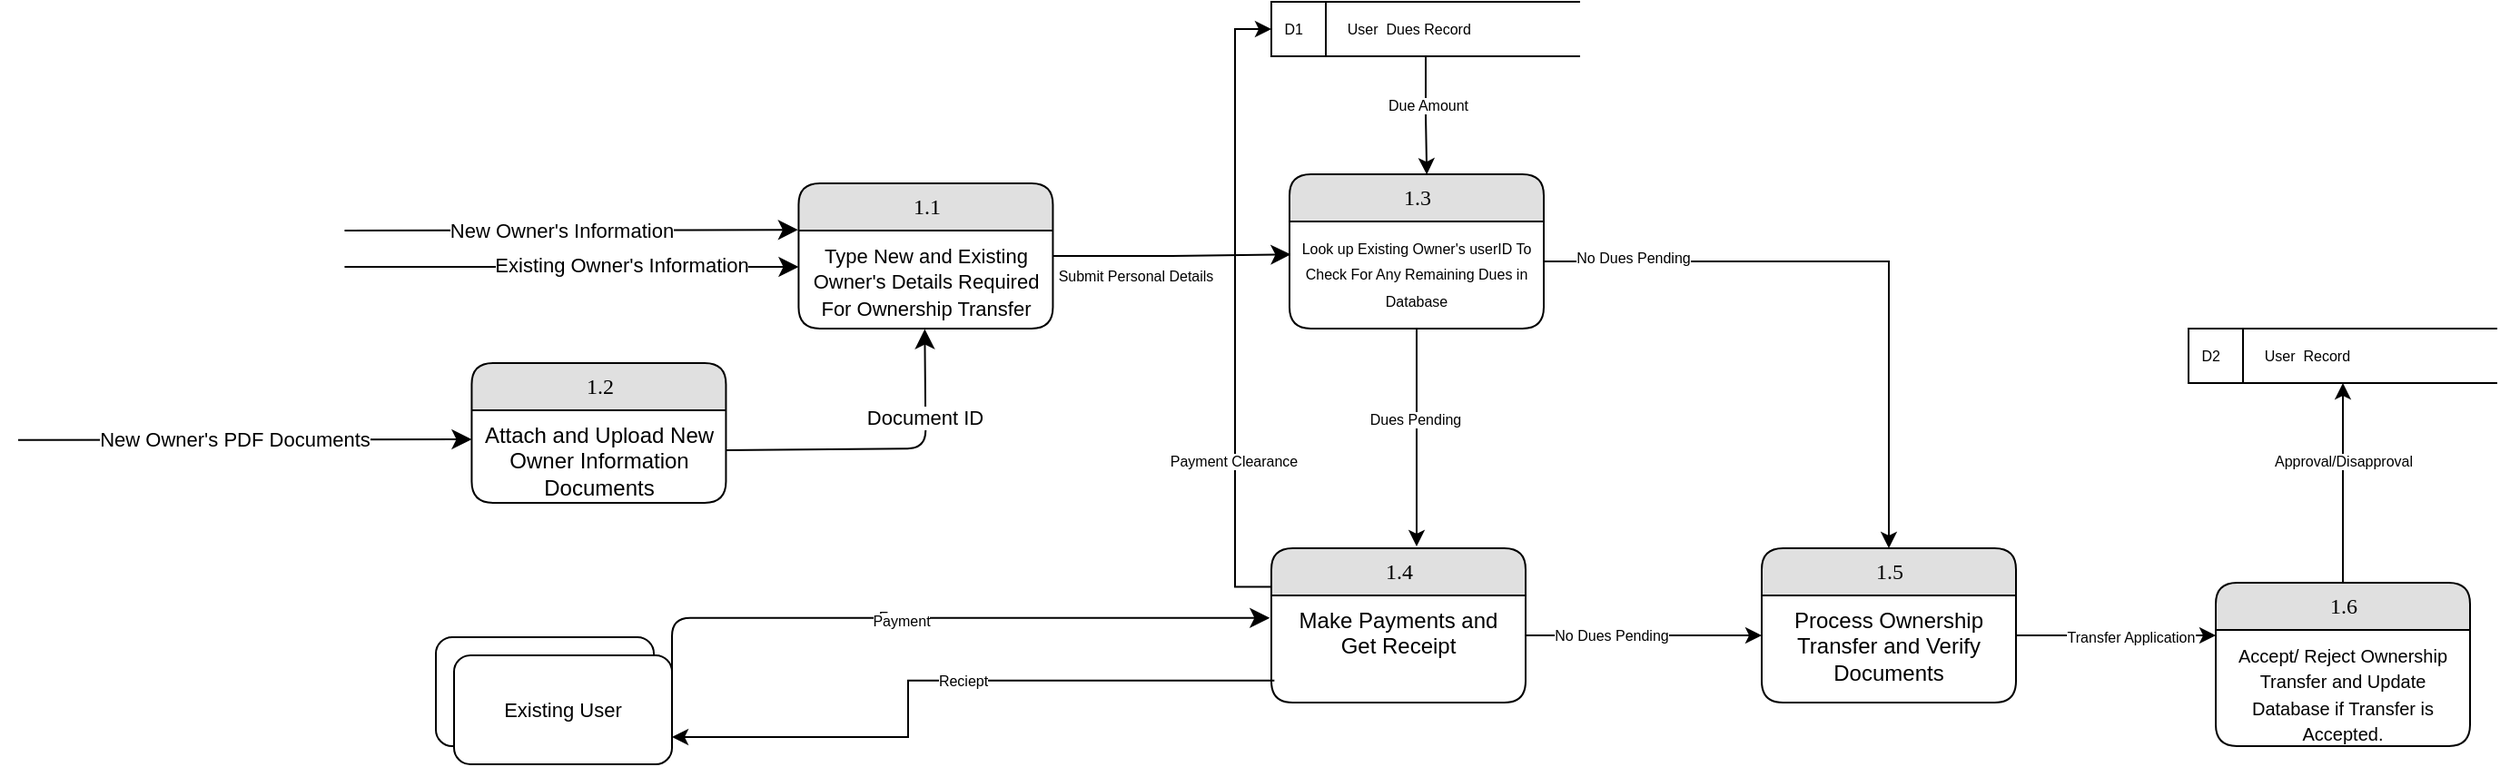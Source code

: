<mxfile version="20.2.3" type="device"><diagram id="NFhQ7qp394Q6yig-PAtl" name="Page-1"><mxGraphModel dx="2238" dy="489" grid="1" gridSize="10" guides="1" tooltips="1" connect="1" arrows="1" fold="1" page="1" pageScale="1" pageWidth="1200" pageHeight="1600" math="0" shadow="0"><root><mxCell id="0"/><mxCell id="1" parent="0"/><mxCell id="rNykX7Wz_DbG-Cu5TuLM-1" style="edgeStyle=none;html=1;labelBackgroundColor=none;startFill=0;startSize=8;endFill=1;endSize=8;fontFamily=Verdana;fontSize=12;entryX=-0.002;entryY=0.32;entryDx=0;entryDy=0;entryPerimeter=0;" edge="1" parent="1" target="rNykX7Wz_DbG-Cu5TuLM-4"><mxGeometry relative="1" as="geometry"><mxPoint x="-900.28" y="136" as="sourcePoint"/></mxGeometry></mxCell><mxCell id="rNykX7Wz_DbG-Cu5TuLM-2" value="New Owner's Information" style="edgeLabel;html=1;align=center;verticalAlign=middle;resizable=0;points=[];" vertex="1" connectable="0" parent="rNykX7Wz_DbG-Cu5TuLM-1"><mxGeometry x="-0.048" relative="1" as="geometry"><mxPoint as="offset"/></mxGeometry></mxCell><mxCell id="rNykX7Wz_DbG-Cu5TuLM-3" style="edgeStyle=orthogonalEdgeStyle;html=1;labelBackgroundColor=none;startFill=0;startSize=8;endFill=1;endSize=8;fontFamily=Verdana;fontSize=12;entryX=0.005;entryY=0.413;entryDx=0;entryDy=0;entryPerimeter=0;" edge="1" parent="1" source="rNykX7Wz_DbG-Cu5TuLM-4" target="rNykX7Wz_DbG-Cu5TuLM-13"><mxGeometry relative="1" as="geometry"><Array as="points"/></mxGeometry></mxCell><mxCell id="rNykX7Wz_DbG-Cu5TuLM-4" value="1.1" style="swimlane;html=1;fontStyle=0;childLayout=stackLayout;horizontal=1;startSize=26;fillColor=#e0e0e0;horizontalStack=0;resizeParent=1;resizeLast=0;collapsible=1;marginBottom=0;swimlaneFillColor=#ffffff;align=center;rounded=1;shadow=0;comic=0;labelBackgroundColor=none;strokeWidth=1;fontFamily=Verdana;fontSize=12" vertex="1" parent="1"><mxGeometry x="-650.28" y="110" width="140" height="80" as="geometry"/></mxCell><mxCell id="rNykX7Wz_DbG-Cu5TuLM-5" value="&lt;font style=&quot;font-size: 11px;&quot;&gt;Type New and Existing Owner's Details Required For Ownership Transfer&lt;/font&gt;" style="text;html=1;strokeColor=none;fillColor=none;spacingLeft=4;spacingRight=4;whiteSpace=wrap;overflow=hidden;rotatable=0;points=[[0,0.5],[1,0.5]];portConstraint=eastwest;align=center;" vertex="1" parent="rNykX7Wz_DbG-Cu5TuLM-4"><mxGeometry y="26" width="140" height="54" as="geometry"/></mxCell><mxCell id="rNykX7Wz_DbG-Cu5TuLM-6" style="edgeStyle=none;html=1;labelBackgroundColor=none;startFill=0;startSize=8;endFill=1;endSize=8;fontFamily=Verdana;fontSize=12;entryX=0.496;entryY=1.005;entryDx=0;entryDy=0;entryPerimeter=0;exitX=1;exitY=0.5;exitDx=0;exitDy=0;" edge="1" parent="1" source="rNykX7Wz_DbG-Cu5TuLM-9" target="rNykX7Wz_DbG-Cu5TuLM-5"><mxGeometry relative="1" as="geometry"><mxPoint x="-580.28" y="246" as="targetPoint"/><Array as="points"><mxPoint x="-580.28" y="256"/></Array></mxGeometry></mxCell><mxCell id="rNykX7Wz_DbG-Cu5TuLM-7" value="Document ID" style="edgeLabel;html=1;align=center;verticalAlign=middle;resizable=0;points=[];" vertex="1" connectable="0" parent="rNykX7Wz_DbG-Cu5TuLM-6"><mxGeometry x="0.444" y="1" relative="1" as="geometry"><mxPoint as="offset"/></mxGeometry></mxCell><mxCell id="rNykX7Wz_DbG-Cu5TuLM-8" value="1.2" style="swimlane;html=1;fontStyle=0;childLayout=stackLayout;horizontal=1;startSize=26;fillColor=#e0e0e0;horizontalStack=0;resizeParent=1;resizeLast=0;collapsible=1;marginBottom=0;swimlaneFillColor=#ffffff;align=center;rounded=1;shadow=0;comic=0;labelBackgroundColor=none;strokeWidth=1;fontFamily=Verdana;fontSize=12" vertex="1" parent="1"><mxGeometry x="-830.28" y="209" width="140" height="77" as="geometry"/></mxCell><mxCell id="rNykX7Wz_DbG-Cu5TuLM-9" value="Attach and Upload New Owner Information Documents" style="text;html=1;strokeColor=none;fillColor=none;spacingLeft=4;spacingRight=4;whiteSpace=wrap;overflow=hidden;rotatable=0;points=[[0,0.5],[1,0.5]];portConstraint=eastwest;align=center;" vertex="1" parent="rNykX7Wz_DbG-Cu5TuLM-8"><mxGeometry y="26" width="140" height="44" as="geometry"/></mxCell><mxCell id="rNykX7Wz_DbG-Cu5TuLM-10" style="edgeStyle=orthogonalEdgeStyle;rounded=0;orthogonalLoop=1;jettySize=auto;html=1;exitX=0.5;exitY=1;exitDx=0;exitDy=0;fontSize=8;" edge="1" parent="1" source="rNykX7Wz_DbG-Cu5TuLM-12"><mxGeometry relative="1" as="geometry"><mxPoint x="-310" y="310" as="targetPoint"/></mxGeometry></mxCell><mxCell id="rNykX7Wz_DbG-Cu5TuLM-11" value="Dues Pending" style="edgeLabel;html=1;align=center;verticalAlign=middle;resizable=0;points=[];fontSize=8;" vertex="1" connectable="0" parent="rNykX7Wz_DbG-Cu5TuLM-10"><mxGeometry x="-0.179" y="-1" relative="1" as="geometry"><mxPoint as="offset"/></mxGeometry></mxCell><mxCell id="rNykX7Wz_DbG-Cu5TuLM-12" value="1.3" style="swimlane;html=1;fontStyle=0;childLayout=stackLayout;horizontal=1;startSize=26;fillColor=#e0e0e0;horizontalStack=0;resizeParent=1;resizeLast=0;collapsible=1;marginBottom=0;swimlaneFillColor=#ffffff;align=center;rounded=1;shadow=0;comic=0;labelBackgroundColor=none;strokeWidth=1;fontFamily=Verdana;fontSize=12" vertex="1" parent="1"><mxGeometry x="-380" y="105" width="140" height="85" as="geometry"/></mxCell><mxCell id="rNykX7Wz_DbG-Cu5TuLM-13" value="&lt;font style=&quot;font-size: 8px;&quot;&gt;Look up Existing Owner's userID To Check For Any Remaining Dues in Database&lt;/font&gt;" style="text;html=1;strokeColor=none;fillColor=none;spacingLeft=4;spacingRight=4;whiteSpace=wrap;overflow=hidden;rotatable=0;points=[[0,0.5],[1,0.5]];portConstraint=eastwest;align=center;" vertex="1" parent="rNykX7Wz_DbG-Cu5TuLM-12"><mxGeometry y="26" width="140" height="44" as="geometry"/></mxCell><mxCell id="rNykX7Wz_DbG-Cu5TuLM-14" style="edgeStyle=none;html=1;labelBackgroundColor=none;startFill=0;startSize=8;endFill=1;endSize=8;fontFamily=Verdana;fontSize=12;" edge="1" parent="1"><mxGeometry relative="1" as="geometry"><mxPoint x="-900.28" y="156" as="sourcePoint"/><mxPoint x="-650.28" y="156.0" as="targetPoint"/></mxGeometry></mxCell><mxCell id="rNykX7Wz_DbG-Cu5TuLM-15" value="Existing Owner's Information" style="edgeLabel;html=1;align=center;verticalAlign=middle;resizable=0;points=[];" vertex="1" connectable="0" parent="rNykX7Wz_DbG-Cu5TuLM-14"><mxGeometry x="0.214" y="1" relative="1" as="geometry"><mxPoint as="offset"/></mxGeometry></mxCell><mxCell id="rNykX7Wz_DbG-Cu5TuLM-16" style="edgeStyle=none;html=1;labelBackgroundColor=none;startFill=0;startSize=8;endFill=1;endSize=8;fontFamily=Verdana;fontSize=12;entryX=-0.002;entryY=0.32;entryDx=0;entryDy=0;entryPerimeter=0;" edge="1" parent="1"><mxGeometry relative="1" as="geometry"><mxPoint x="-1080" y="251.4" as="sourcePoint"/><mxPoint x="-830.28" y="251" as="targetPoint"/></mxGeometry></mxCell><mxCell id="rNykX7Wz_DbG-Cu5TuLM-17" value="New Owner's PDF Documents" style="edgeLabel;html=1;align=center;verticalAlign=middle;resizable=0;points=[];" vertex="1" connectable="0" parent="rNykX7Wz_DbG-Cu5TuLM-16"><mxGeometry x="-0.048" relative="1" as="geometry"><mxPoint as="offset"/></mxGeometry></mxCell><mxCell id="rNykX7Wz_DbG-Cu5TuLM-18" value="&lt;font style=&quot;font-size: 8px;&quot;&gt;Submit Personal Details&lt;/font&gt;" style="text;html=1;align=center;verticalAlign=middle;resizable=0;points=[];autosize=1;strokeColor=none;fillColor=none;" vertex="1" parent="1"><mxGeometry x="-520" y="145" width="110" height="30" as="geometry"/></mxCell><mxCell id="rNykX7Wz_DbG-Cu5TuLM-19" style="edgeStyle=orthogonalEdgeStyle;rounded=0;orthogonalLoop=1;jettySize=auto;html=1;exitX=0;exitY=0.25;exitDx=0;exitDy=0;entryX=0;entryY=0.5;entryDx=0;entryDy=0;fontSize=8;" edge="1" parent="1" source="rNykX7Wz_DbG-Cu5TuLM-21" target="rNykX7Wz_DbG-Cu5TuLM-28"><mxGeometry relative="1" as="geometry"/></mxCell><mxCell id="rNykX7Wz_DbG-Cu5TuLM-20" value="Payment Clearance" style="edgeLabel;html=1;align=center;verticalAlign=middle;resizable=0;points=[];fontSize=8;" vertex="1" connectable="0" parent="rNykX7Wz_DbG-Cu5TuLM-19"><mxGeometry x="-0.482" y="1" relative="1" as="geometry"><mxPoint as="offset"/></mxGeometry></mxCell><mxCell id="rNykX7Wz_DbG-Cu5TuLM-21" value="1.4" style="swimlane;html=1;fontStyle=0;childLayout=stackLayout;horizontal=1;startSize=26;fillColor=#e0e0e0;horizontalStack=0;resizeParent=1;resizeLast=0;collapsible=1;marginBottom=0;swimlaneFillColor=#ffffff;align=center;rounded=1;shadow=0;comic=0;labelBackgroundColor=none;strokeWidth=1;fontFamily=Verdana;fontSize=12" vertex="1" parent="1"><mxGeometry x="-390" y="311" width="140" height="85" as="geometry"/></mxCell><mxCell id="rNykX7Wz_DbG-Cu5TuLM-22" value="Make Payments and Get Receipt" style="text;html=1;strokeColor=none;fillColor=none;spacingLeft=4;spacingRight=4;whiteSpace=wrap;overflow=hidden;rotatable=0;points=[[0,0.5],[1,0.5]];portConstraint=eastwest;align=center;" vertex="1" parent="rNykX7Wz_DbG-Cu5TuLM-21"><mxGeometry y="26" width="140" height="44" as="geometry"/></mxCell><mxCell id="rNykX7Wz_DbG-Cu5TuLM-23" style="edgeStyle=orthogonalEdgeStyle;html=1;labelBackgroundColor=none;startFill=0;startSize=8;endFill=1;endSize=8;fontFamily=Verdana;fontSize=12;entryX=-0.006;entryY=0.282;entryDx=0;entryDy=0;entryPerimeter=0;exitX=1;exitY=0.25;exitDx=0;exitDy=0;" edge="1" parent="1" target="rNykX7Wz_DbG-Cu5TuLM-22" source="rNykX7Wz_DbG-Cu5TuLM-45"><mxGeometry relative="1" as="geometry"><Array as="points"><mxPoint x="-720" y="349"/></Array><mxPoint x="-560" y="350" as="sourcePoint"/><mxPoint x="-450" y="350" as="targetPoint"/></mxGeometry></mxCell><mxCell id="rNykX7Wz_DbG-Cu5TuLM-24" value="E" style="edgeLabel;html=1;align=center;verticalAlign=middle;resizable=0;points=[];fontSize=8;" vertex="1" connectable="0" parent="rNykX7Wz_DbG-Cu5TuLM-23"><mxGeometry x="-0.171" y="1" relative="1" as="geometry"><mxPoint as="offset"/></mxGeometry></mxCell><mxCell id="rNykX7Wz_DbG-Cu5TuLM-25" value="Payment" style="edgeLabel;html=1;align=center;verticalAlign=middle;resizable=0;points=[];fontSize=8;" vertex="1" connectable="0" parent="rNykX7Wz_DbG-Cu5TuLM-23"><mxGeometry x="-0.117" y="-1" relative="1" as="geometry"><mxPoint as="offset"/></mxGeometry></mxCell><mxCell id="rNykX7Wz_DbG-Cu5TuLM-26" style="edgeStyle=orthogonalEdgeStyle;rounded=0;orthogonalLoop=1;jettySize=auto;html=1;fontSize=8;entryX=0.54;entryY=0.001;entryDx=0;entryDy=0;entryPerimeter=0;" edge="1" parent="1" source="rNykX7Wz_DbG-Cu5TuLM-28" target="rNykX7Wz_DbG-Cu5TuLM-12"><mxGeometry relative="1" as="geometry"><mxPoint x="-305" y="100" as="targetPoint"/></mxGeometry></mxCell><mxCell id="rNykX7Wz_DbG-Cu5TuLM-27" value="Due Amount&lt;br&gt;" style="edgeLabel;html=1;align=center;verticalAlign=middle;resizable=0;points=[];fontSize=8;" vertex="1" connectable="0" parent="rNykX7Wz_DbG-Cu5TuLM-26"><mxGeometry x="-0.199" y="1" relative="1" as="geometry"><mxPoint as="offset"/></mxGeometry></mxCell><mxCell id="rNykX7Wz_DbG-Cu5TuLM-28" value="&amp;nbsp;D1&amp;nbsp; &amp;nbsp; &amp;nbsp; &amp;nbsp; &amp;nbsp; &amp;nbsp;User&amp;nbsp; Dues Record" style="html=1;dashed=0;whitespace=wrap;shape=mxgraph.dfd.dataStoreID;align=left;spacingLeft=3;points=[[0,0],[0.5,0],[1,0],[0,0.5],[1,0.5],[0,1],[0.5,1],[1,1]];fontSize=8;" vertex="1" parent="1"><mxGeometry x="-390" y="10" width="170" height="30" as="geometry"/></mxCell><mxCell id="rNykX7Wz_DbG-Cu5TuLM-29" style="edgeStyle=orthogonalEdgeStyle;rounded=0;orthogonalLoop=1;jettySize=auto;html=1;fontSize=8;exitX=0.012;exitY=1.066;exitDx=0;exitDy=0;exitPerimeter=0;entryX=1;entryY=0.75;entryDx=0;entryDy=0;" edge="1" parent="1" source="rNykX7Wz_DbG-Cu5TuLM-22" target="rNykX7Wz_DbG-Cu5TuLM-45"><mxGeometry relative="1" as="geometry"><mxPoint x="-610" y="384" as="targetPoint"/><Array as="points"><mxPoint x="-590" y="384"/><mxPoint x="-590" y="415"/></Array></mxGeometry></mxCell><mxCell id="rNykX7Wz_DbG-Cu5TuLM-30" value="Reciept" style="edgeLabel;html=1;align=center;verticalAlign=middle;resizable=0;points=[];fontSize=8;" vertex="1" connectable="0" parent="rNykX7Wz_DbG-Cu5TuLM-29"><mxGeometry x="-0.052" relative="1" as="geometry"><mxPoint as="offset"/></mxGeometry></mxCell><mxCell id="rNykX7Wz_DbG-Cu5TuLM-31" value="1.5" style="swimlane;html=1;fontStyle=0;childLayout=stackLayout;horizontal=1;startSize=26;fillColor=#e0e0e0;horizontalStack=0;resizeParent=1;resizeLast=0;collapsible=1;marginBottom=0;swimlaneFillColor=#ffffff;align=center;rounded=1;shadow=0;comic=0;labelBackgroundColor=none;strokeWidth=1;fontFamily=Verdana;fontSize=12" vertex="1" parent="1"><mxGeometry x="-120" y="311" width="140" height="85" as="geometry"/></mxCell><mxCell id="rNykX7Wz_DbG-Cu5TuLM-32" value="Process Ownership Transfer and Verify Documents" style="text;html=1;strokeColor=none;fillColor=none;spacingLeft=4;spacingRight=4;whiteSpace=wrap;overflow=hidden;rotatable=0;points=[[0,0.5],[1,0.5]];portConstraint=eastwest;align=center;" vertex="1" parent="rNykX7Wz_DbG-Cu5TuLM-31"><mxGeometry y="26" width="140" height="44" as="geometry"/></mxCell><mxCell id="rNykX7Wz_DbG-Cu5TuLM-33" style="edgeStyle=orthogonalEdgeStyle;rounded=0;orthogonalLoop=1;jettySize=auto;html=1;exitX=1;exitY=0.5;exitDx=0;exitDy=0;entryX=0;entryY=0.5;entryDx=0;entryDy=0;fontSize=8;" edge="1" parent="1" source="rNykX7Wz_DbG-Cu5TuLM-22" target="rNykX7Wz_DbG-Cu5TuLM-32"><mxGeometry relative="1" as="geometry"/></mxCell><mxCell id="rNykX7Wz_DbG-Cu5TuLM-34" value="No Dues Pending" style="edgeLabel;html=1;align=center;verticalAlign=middle;resizable=0;points=[];fontSize=8;" vertex="1" connectable="0" parent="rNykX7Wz_DbG-Cu5TuLM-33"><mxGeometry x="-0.277" relative="1" as="geometry"><mxPoint as="offset"/></mxGeometry></mxCell><mxCell id="rNykX7Wz_DbG-Cu5TuLM-35" style="edgeStyle=orthogonalEdgeStyle;rounded=0;orthogonalLoop=1;jettySize=auto;html=1;exitX=1;exitY=0.5;exitDx=0;exitDy=0;entryX=0.5;entryY=0;entryDx=0;entryDy=0;fontSize=8;" edge="1" parent="1" source="rNykX7Wz_DbG-Cu5TuLM-13" target="rNykX7Wz_DbG-Cu5TuLM-31"><mxGeometry relative="1" as="geometry"/></mxCell><mxCell id="rNykX7Wz_DbG-Cu5TuLM-36" value="No Dues Pending" style="edgeLabel;html=1;align=center;verticalAlign=middle;resizable=0;points=[];fontSize=8;" vertex="1" connectable="0" parent="rNykX7Wz_DbG-Cu5TuLM-35"><mxGeometry x="-0.722" y="2" relative="1" as="geometry"><mxPoint as="offset"/></mxGeometry></mxCell><mxCell id="rNykX7Wz_DbG-Cu5TuLM-37" style="edgeStyle=orthogonalEdgeStyle;rounded=0;orthogonalLoop=1;jettySize=auto;html=1;exitX=1;exitY=0.5;exitDx=0;exitDy=0;fontSize=8;" edge="1" parent="1" source="rNykX7Wz_DbG-Cu5TuLM-32"><mxGeometry relative="1" as="geometry"><mxPoint x="130.0" y="359" as="targetPoint"/></mxGeometry></mxCell><mxCell id="rNykX7Wz_DbG-Cu5TuLM-38" value="Transfer Application" style="edgeLabel;html=1;align=center;verticalAlign=middle;resizable=0;points=[];fontSize=8;" vertex="1" connectable="0" parent="rNykX7Wz_DbG-Cu5TuLM-37"><mxGeometry x="0.139" relative="1" as="geometry"><mxPoint as="offset"/></mxGeometry></mxCell><mxCell id="rNykX7Wz_DbG-Cu5TuLM-39" style="edgeStyle=orthogonalEdgeStyle;rounded=0;orthogonalLoop=1;jettySize=auto;html=1;exitX=0.5;exitY=0;exitDx=0;exitDy=0;fontSize=8;entryX=0.5;entryY=1;entryDx=0;entryDy=0;" edge="1" parent="1" source="rNykX7Wz_DbG-Cu5TuLM-41" target="rNykX7Wz_DbG-Cu5TuLM-43"><mxGeometry relative="1" as="geometry"><mxPoint x="200.0" y="150" as="targetPoint"/></mxGeometry></mxCell><mxCell id="rNykX7Wz_DbG-Cu5TuLM-40" value="Approval/Disapproval" style="edgeLabel;html=1;align=center;verticalAlign=middle;resizable=0;points=[];fontSize=8;" vertex="1" connectable="0" parent="rNykX7Wz_DbG-Cu5TuLM-39"><mxGeometry x="0.23" relative="1" as="geometry"><mxPoint as="offset"/></mxGeometry></mxCell><mxCell id="rNykX7Wz_DbG-Cu5TuLM-41" value="1.6" style="swimlane;html=1;fontStyle=0;childLayout=stackLayout;horizontal=1;startSize=26;fillColor=#e0e0e0;horizontalStack=0;resizeParent=1;resizeLast=0;collapsible=1;marginBottom=0;swimlaneFillColor=#ffffff;align=center;rounded=1;shadow=0;comic=0;labelBackgroundColor=none;strokeWidth=1;fontFamily=Verdana;fontSize=12" vertex="1" parent="1"><mxGeometry x="130" y="330" width="140" height="90" as="geometry"/></mxCell><mxCell id="rNykX7Wz_DbG-Cu5TuLM-42" value="&lt;font style=&quot;font-size: 10px;&quot;&gt;Accept/ Reject Ownership Transfer and Update Database if Transfer is Accepted.&lt;/font&gt;" style="text;html=1;strokeColor=none;fillColor=none;spacingLeft=4;spacingRight=4;whiteSpace=wrap;overflow=hidden;rotatable=0;points=[[0,0.5],[1,0.5]];portConstraint=eastwest;align=center;" vertex="1" parent="rNykX7Wz_DbG-Cu5TuLM-41"><mxGeometry y="26" width="140" height="64" as="geometry"/></mxCell><mxCell id="rNykX7Wz_DbG-Cu5TuLM-43" value="&amp;nbsp;D2&amp;nbsp; &amp;nbsp; &amp;nbsp; &amp;nbsp; &amp;nbsp; &amp;nbsp;User&amp;nbsp; Record" style="html=1;dashed=0;whitespace=wrap;shape=mxgraph.dfd.dataStoreID;align=left;spacingLeft=3;points=[[0,0],[0.5,0],[1,0],[0,0.5],[1,0.5],[0,1],[0.5,1],[1,1]];fontSize=8;" vertex="1" parent="1"><mxGeometry x="115" y="190" width="170" height="30" as="geometry"/></mxCell><mxCell id="rNykX7Wz_DbG-Cu5TuLM-44" value="" style="rounded=1;whiteSpace=wrap;html=1;fontSize=11;" vertex="1" parent="1"><mxGeometry x="-850" y="360" width="120" height="60" as="geometry"/></mxCell><mxCell id="rNykX7Wz_DbG-Cu5TuLM-45" value="Existing User" style="rounded=1;whiteSpace=wrap;html=1;fontSize=11;" vertex="1" parent="1"><mxGeometry x="-840" y="370" width="120" height="60" as="geometry"/></mxCell></root></mxGraphModel></diagram></mxfile>